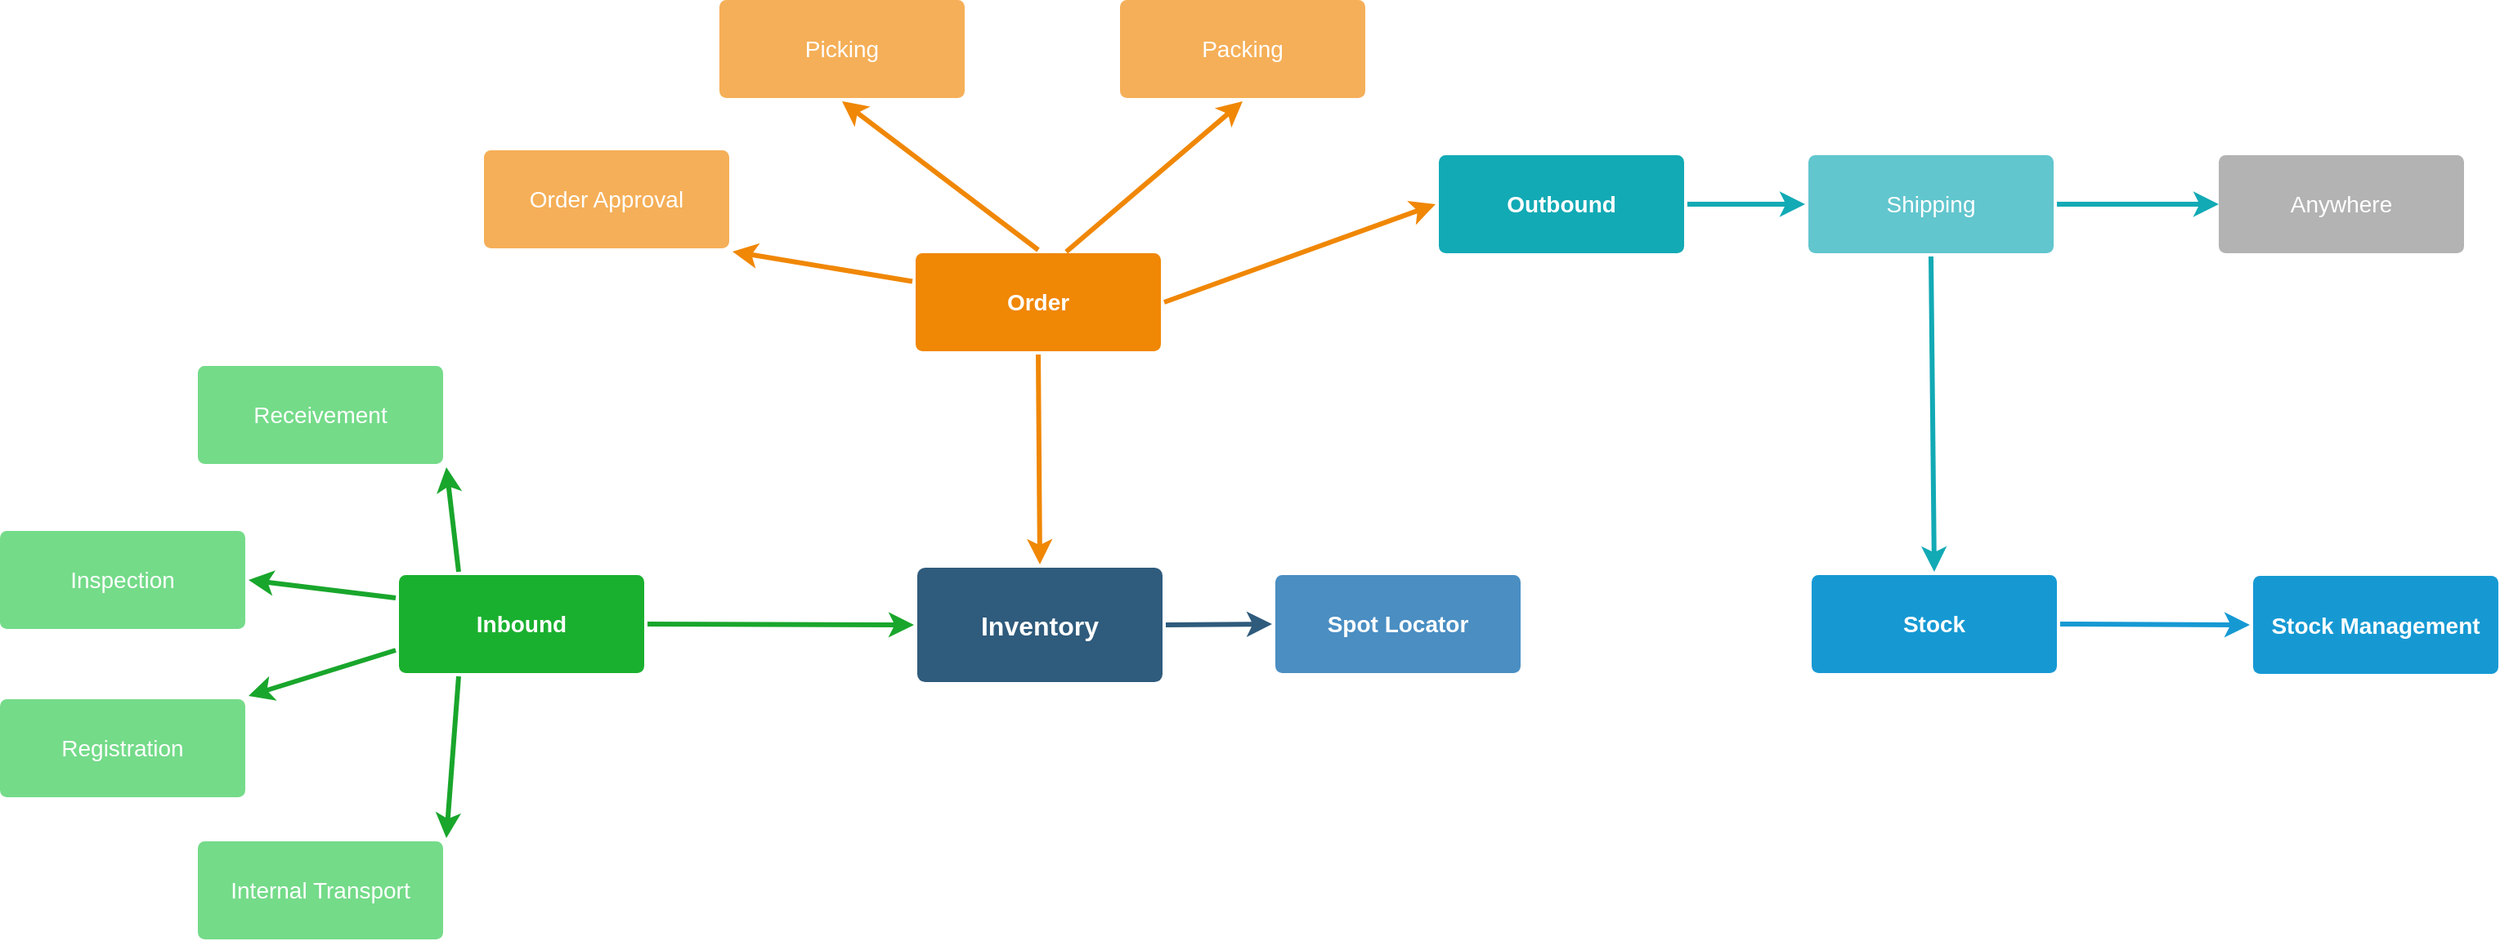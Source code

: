 <mxfile version="24.8.4">
  <diagram id="6a731a19-8d31-9384-78a2-239565b7b9f0" name="Page-1">
    <mxGraphModel dx="2087" dy="868" grid="0" gridSize="10" guides="1" tooltips="1" connect="1" arrows="1" fold="1" page="0" pageScale="1" pageWidth="1169" pageHeight="827" background="none" math="0" shadow="0">
      <root>
        <mxCell id="0" />
        <mxCell id="1" parent="0" />
        <mxCell id="1749" value="Inventory" style="rounded=1;whiteSpace=wrap;html=1;shadow=0;labelBackgroundColor=none;strokeColor=none;strokeWidth=3;fillColor=#2F5B7C;fontFamily=Helvetica;fontSize=16;fontColor=#FFFFFF;align=center;fontStyle=1;spacing=5;arcSize=7;perimeterSpacing=2;" parent="1" vertex="1">
          <mxGeometry x="496" y="379.5" width="150" height="70" as="geometry" />
        </mxCell>
        <mxCell id="1750" value="" style="edgeStyle=none;rounded=1;jumpStyle=none;html=1;shadow=0;labelBackgroundColor=none;startArrow=none;startFill=0;jettySize=auto;orthogonalLoop=1;strokeColor=#19A62C;strokeWidth=3;fontFamily=Helvetica;fontSize=14;fontColor=#FFFFFF;spacing=5;fontStyle=1;fillColor=#b0e3e6;entryX=1;entryY=1;entryDx=0;entryDy=0;exitX=0.25;exitY=0;exitDx=0;exitDy=0;" parent="1" source="1753" target="1756" edge="1">
          <mxGeometry relative="1" as="geometry" />
        </mxCell>
        <mxCell id="1753" value="Inbound" style="rounded=1;whiteSpace=wrap;html=1;shadow=0;labelBackgroundColor=none;strokeColor=none;strokeWidth=3;fillColor=#1AB02F;fontFamily=Helvetica;fontSize=14;fontColor=#FFFFFF;align=center;spacing=5;fontStyle=1;arcSize=7;perimeterSpacing=2;" parent="1" vertex="1">
          <mxGeometry x="179" y="384" width="150" height="60" as="geometry" />
        </mxCell>
        <mxCell id="1756" value="Receivement" style="rounded=1;whiteSpace=wrap;html=1;shadow=0;labelBackgroundColor=none;strokeColor=none;strokeWidth=3;fillColor=#74DB89;fontFamily=Helvetica;fontSize=14;fontColor=#FFFFFF;align=center;spacing=5;fontStyle=0;arcSize=7;perimeterSpacing=2;" parent="1" vertex="1">
          <mxGeometry x="56" y="256" width="150" height="60" as="geometry" />
        </mxCell>
        <mxCell id="1759" value="" style="edgeStyle=none;rounded=0;jumpStyle=none;html=1;shadow=0;labelBackgroundColor=none;startArrow=none;startFill=0;endArrow=classic;endFill=1;jettySize=auto;orthogonalLoop=1;strokeColor=#1699D3;strokeWidth=3;fontFamily=Helvetica;fontSize=14;fontColor=#FFFFFF;spacing=5;exitX=1;exitY=0.5;exitDx=0;exitDy=0;entryX=0;entryY=0.5;entryDx=0;entryDy=0;" parent="1" source="1760" target="3G03puUOZA4ZQCEQQ0SI-1798" edge="1">
          <mxGeometry relative="1" as="geometry">
            <mxPoint x="1100" y="413" as="targetPoint" />
          </mxGeometry>
        </mxCell>
        <mxCell id="1760" value="Stock" style="rounded=1;whiteSpace=wrap;html=1;shadow=0;labelBackgroundColor=none;strokeColor=none;strokeWidth=3;fillColor=#1699d3;fontFamily=Helvetica;fontSize=14;fontColor=#FFFFFF;align=center;spacing=5;fontStyle=1;arcSize=7;perimeterSpacing=2;" parent="1" vertex="1">
          <mxGeometry x="1043" y="384" width="150" height="60" as="geometry" />
        </mxCell>
        <mxCell id="1764" value="Order" style="rounded=1;whiteSpace=wrap;html=1;shadow=0;labelBackgroundColor=none;strokeColor=none;strokeWidth=3;fillColor=#F08705;fontFamily=Helvetica;fontSize=14;fontColor=#FFFFFF;align=center;spacing=5;fontStyle=1;arcSize=7;perimeterSpacing=2;" parent="1" vertex="1">
          <mxGeometry x="495" y="187" width="150" height="60" as="geometry" />
        </mxCell>
        <mxCell id="1765" value="Order Approval" style="rounded=1;whiteSpace=wrap;html=1;shadow=0;labelBackgroundColor=none;strokeColor=none;strokeWidth=3;fillColor=#f5af58;fontFamily=Helvetica;fontSize=14;fontColor=#FFFFFF;align=center;spacing=5;arcSize=7;perimeterSpacing=2;" parent="1" vertex="1">
          <mxGeometry x="231" y="124" width="150" height="60" as="geometry" />
        </mxCell>
        <mxCell id="1766" value="" style="edgeStyle=none;rounded=0;jumpStyle=none;html=1;shadow=0;labelBackgroundColor=none;startArrow=none;startFill=0;endArrow=classic;endFill=1;jettySize=auto;orthogonalLoop=1;strokeColor=#F08705;strokeWidth=3;fontFamily=Helvetica;fontSize=14;fontColor=#FFFFFF;spacing=5;entryX=1;entryY=1;entryDx=0;entryDy=0;" parent="1" source="1764" target="1765" edge="1">
          <mxGeometry relative="1" as="geometry" />
        </mxCell>
        <mxCell id="1771" value="Outbound" style="rounded=1;whiteSpace=wrap;html=1;shadow=0;labelBackgroundColor=none;strokeColor=none;strokeWidth=3;fillColor=#12aab5;fontFamily=Helvetica;fontSize=14;fontColor=#FFFFFF;align=center;spacing=5;fontStyle=1;arcSize=7;perimeterSpacing=2;" parent="1" vertex="1">
          <mxGeometry x="815" y="127.0" width="150" height="60" as="geometry" />
        </mxCell>
        <mxCell id="1776" value="Shipping" style="rounded=1;whiteSpace=wrap;html=1;shadow=0;labelBackgroundColor=none;strokeColor=none;strokeWidth=3;fillColor=#61c6ce;fontFamily=Helvetica;fontSize=14;fontColor=#FFFFFF;align=center;spacing=5;fontStyle=0;arcSize=7;perimeterSpacing=2;" parent="1" vertex="1">
          <mxGeometry x="1041" y="127" width="150" height="60" as="geometry" />
        </mxCell>
        <mxCell id="1777" value="" style="edgeStyle=none;rounded=1;jumpStyle=none;html=1;shadow=0;labelBackgroundColor=none;startArrow=none;startFill=0;jettySize=auto;orthogonalLoop=1;strokeColor=#12AAB5;strokeWidth=3;fontFamily=Helvetica;fontSize=14;fontColor=#FFFFFF;spacing=5;fontStyle=1;fillColor=#b0e3e6;exitX=1;exitY=0.5;exitDx=0;exitDy=0;" parent="1" source="1771" target="1776" edge="1">
          <mxGeometry relative="1" as="geometry">
            <mxPoint x="1082" y="245" as="sourcePoint" />
          </mxGeometry>
        </mxCell>
        <mxCell id="3G03puUOZA4ZQCEQQ0SI-1779" value="Picking" style="rounded=1;whiteSpace=wrap;html=1;shadow=0;labelBackgroundColor=none;strokeColor=none;strokeWidth=3;fillColor=#f5af58;fontFamily=Helvetica;fontSize=14;fontColor=#FFFFFF;align=center;spacing=5;arcSize=7;perimeterSpacing=2;" parent="1" vertex="1">
          <mxGeometry x="375" y="32" width="150" height="60" as="geometry" />
        </mxCell>
        <mxCell id="3G03puUOZA4ZQCEQQ0SI-1780" value="Inspection" style="rounded=1;whiteSpace=wrap;html=1;shadow=0;labelBackgroundColor=none;strokeColor=none;strokeWidth=3;fillColor=#74DB89;fontFamily=Helvetica;fontSize=14;fontColor=#FFFFFF;align=center;spacing=5;fontStyle=0;arcSize=7;perimeterSpacing=2;" parent="1" vertex="1">
          <mxGeometry x="-65" y="357" width="150" height="60" as="geometry" />
        </mxCell>
        <mxCell id="3G03puUOZA4ZQCEQQ0SI-1783" value="" style="edgeStyle=none;rounded=1;jumpStyle=none;html=1;shadow=0;labelBackgroundColor=none;startArrow=none;startFill=0;jettySize=auto;orthogonalLoop=1;strokeColor=#19A62C;strokeWidth=3;fontFamily=Helvetica;fontSize=14;fontColor=#FFFFFF;spacing=5;fontStyle=1;fillColor=#b0e3e6;exitX=0;exitY=0.25;exitDx=0;exitDy=0;entryX=1;entryY=0.5;entryDx=0;entryDy=0;" parent="1" source="1753" target="3G03puUOZA4ZQCEQQ0SI-1780" edge="1">
          <mxGeometry relative="1" as="geometry">
            <mxPoint x="248" y="392" as="sourcePoint" />
            <mxPoint x="213" y="319" as="targetPoint" />
          </mxGeometry>
        </mxCell>
        <mxCell id="3G03puUOZA4ZQCEQQ0SI-1786" value="Registration" style="rounded=1;whiteSpace=wrap;html=1;shadow=0;labelBackgroundColor=none;strokeColor=none;strokeWidth=3;fillColor=#74DB89;fontFamily=Helvetica;fontSize=14;fontColor=#FFFFFF;align=center;spacing=5;fontStyle=0;arcSize=7;perimeterSpacing=2;" parent="1" vertex="1">
          <mxGeometry x="-65" y="460" width="150" height="60" as="geometry" />
        </mxCell>
        <mxCell id="3G03puUOZA4ZQCEQQ0SI-1787" value="" style="edgeStyle=none;rounded=1;jumpStyle=none;html=1;shadow=0;labelBackgroundColor=none;startArrow=none;startFill=0;jettySize=auto;orthogonalLoop=1;strokeColor=#19A62C;strokeWidth=3;fontFamily=Helvetica;fontSize=14;fontColor=#FFFFFF;spacing=5;fontStyle=1;fillColor=#b0e3e6;exitX=0;exitY=0.75;exitDx=0;exitDy=0;entryX=1;entryY=0;entryDx=0;entryDy=0;" parent="1" source="1753" target="3G03puUOZA4ZQCEQQ0SI-1786" edge="1">
          <mxGeometry relative="1" as="geometry">
            <mxPoint x="187" y="392" as="sourcePoint" />
            <mxPoint x="124" y="364" as="targetPoint" />
          </mxGeometry>
        </mxCell>
        <mxCell id="3G03puUOZA4ZQCEQQ0SI-1788" value="" style="edgeStyle=none;rounded=0;jumpStyle=none;html=1;shadow=0;labelBackgroundColor=none;startArrow=none;startFill=0;endArrow=classic;endFill=1;jettySize=auto;orthogonalLoop=1;strokeColor=#F08705;strokeWidth=3;fontFamily=Helvetica;fontSize=14;fontColor=#FFFFFF;spacing=5;entryX=0.5;entryY=1;entryDx=0;entryDy=0;exitX=0.5;exitY=0;exitDx=0;exitDy=0;" parent="1" source="1764" target="3G03puUOZA4ZQCEQQ0SI-1779" edge="1">
          <mxGeometry relative="1" as="geometry">
            <mxPoint x="513" y="195" as="sourcePoint" />
            <mxPoint x="435" y="158" as="targetPoint" />
          </mxGeometry>
        </mxCell>
        <mxCell id="3G03puUOZA4ZQCEQQ0SI-1789" value="Packing" style="rounded=1;whiteSpace=wrap;html=1;shadow=0;labelBackgroundColor=none;strokeColor=none;strokeWidth=3;fillColor=#f5af58;fontFamily=Helvetica;fontSize=14;fontColor=#FFFFFF;align=center;spacing=5;arcSize=7;perimeterSpacing=2;" parent="1" vertex="1">
          <mxGeometry x="620" y="32" width="150" height="60" as="geometry" />
        </mxCell>
        <mxCell id="3G03puUOZA4ZQCEQQ0SI-1790" value="" style="edgeStyle=none;rounded=0;jumpStyle=none;html=1;shadow=0;labelBackgroundColor=none;startArrow=none;startFill=0;endArrow=classic;endFill=1;jettySize=auto;orthogonalLoop=1;strokeColor=#F08705;strokeWidth=3;fontFamily=Helvetica;fontSize=14;fontColor=#FFFFFF;spacing=5;entryX=0.5;entryY=1;entryDx=0;entryDy=0;exitX=0.611;exitY=0.017;exitDx=0;exitDy=0;exitPerimeter=0;" parent="1" source="1764" target="3G03puUOZA4ZQCEQQ0SI-1789" edge="1">
          <mxGeometry relative="1" as="geometry">
            <mxPoint x="692" y="173" as="sourcePoint" />
            <mxPoint x="499" y="100" as="targetPoint" />
          </mxGeometry>
        </mxCell>
        <mxCell id="3G03puUOZA4ZQCEQQ0SI-1793" value="" style="edgeStyle=none;rounded=0;jumpStyle=none;html=1;shadow=0;labelBackgroundColor=none;startArrow=none;startFill=0;endArrow=classic;endFill=1;jettySize=auto;orthogonalLoop=1;strokeColor=#F08705;strokeWidth=3;fontFamily=Helvetica;fontSize=14;fontColor=#FFFFFF;spacing=5;exitX=1;exitY=0.5;exitDx=0;exitDy=0;entryX=0;entryY=0.5;entryDx=0;entryDy=0;" parent="1" source="1764" target="1771" edge="1">
          <mxGeometry relative="1" as="geometry">
            <mxPoint x="597" y="196" as="sourcePoint" />
            <mxPoint x="845" y="147" as="targetPoint" />
          </mxGeometry>
        </mxCell>
        <mxCell id="3G03puUOZA4ZQCEQQ0SI-1795" value="" style="edgeStyle=none;rounded=1;jumpStyle=none;html=1;shadow=0;labelBackgroundColor=none;startArrow=none;startFill=0;jettySize=auto;orthogonalLoop=1;strokeColor=#12AAB5;strokeWidth=3;fontFamily=Helvetica;fontSize=14;fontColor=#FFFFFF;spacing=5;fontStyle=1;fillColor=#b0e3e6;exitX=0.5;exitY=1;exitDx=0;exitDy=0;entryX=0.5;entryY=0;entryDx=0;entryDy=0;" parent="1" source="1776" target="1760" edge="1">
          <mxGeometry relative="1" as="geometry">
            <mxPoint x="977" y="167" as="sourcePoint" />
            <mxPoint x="1049" y="167" as="targetPoint" />
          </mxGeometry>
        </mxCell>
        <mxCell id="3G03puUOZA4ZQCEQQ0SI-1796" value="" style="edgeStyle=none;rounded=1;jumpStyle=none;html=1;shadow=0;labelBackgroundColor=none;startArrow=none;startFill=0;jettySize=auto;orthogonalLoop=1;strokeColor=#19A62C;strokeWidth=3;fontFamily=Helvetica;fontSize=14;fontColor=#FFFFFF;spacing=5;fontStyle=1;fillColor=#b0e3e6;entryX=0;entryY=0.5;entryDx=0;entryDy=0;exitX=1;exitY=0.5;exitDx=0;exitDy=0;" parent="1" source="1753" target="1749" edge="1">
          <mxGeometry relative="1" as="geometry">
            <mxPoint x="226" y="392" as="sourcePoint" />
            <mxPoint x="218" y="342" as="targetPoint" />
          </mxGeometry>
        </mxCell>
        <mxCell id="3G03puUOZA4ZQCEQQ0SI-1797" value="" style="edgeStyle=none;rounded=0;jumpStyle=none;html=1;shadow=0;labelBackgroundColor=none;startArrow=none;startFill=0;endArrow=classic;endFill=1;jettySize=auto;orthogonalLoop=1;strokeColor=#F08705;strokeWidth=3;fontFamily=Helvetica;fontSize=14;fontColor=#FFFFFF;spacing=5;entryX=0.5;entryY=0;entryDx=0;entryDy=0;exitX=0.5;exitY=1;exitDx=0;exitDy=0;" parent="1" source="1764" target="1749" edge="1">
          <mxGeometry relative="1" as="geometry">
            <mxPoint x="503" y="214" as="sourcePoint" />
            <mxPoint x="393" y="196" as="targetPoint" />
          </mxGeometry>
        </mxCell>
        <mxCell id="3G03puUOZA4ZQCEQQ0SI-1798" value="Stock Management" style="rounded=1;whiteSpace=wrap;html=1;shadow=0;labelBackgroundColor=none;strokeColor=none;strokeWidth=3;fillColor=#1699d3;fontFamily=Helvetica;fontSize=14;fontColor=#FFFFFF;align=center;spacing=5;fontStyle=1;arcSize=7;perimeterSpacing=2;" parent="1" vertex="1">
          <mxGeometry x="1313" y="384.5" width="150" height="60" as="geometry" />
        </mxCell>
        <mxCell id="3G03puUOZA4ZQCEQQ0SI-1799" value="" style="edgeStyle=none;rounded=1;jumpStyle=none;html=1;shadow=0;labelBackgroundColor=none;startArrow=none;startFill=0;jettySize=auto;orthogonalLoop=1;strokeColor=#12AAB5;strokeWidth=3;fontFamily=Helvetica;fontSize=14;fontColor=#FFFFFF;spacing=5;fontStyle=1;fillColor=#b0e3e6;exitX=1;exitY=0.5;exitDx=0;exitDy=0;" parent="1" source="1776" edge="1">
          <mxGeometry relative="1" as="geometry">
            <mxPoint x="1126" y="199" as="sourcePoint" />
            <mxPoint x="1292" y="157" as="targetPoint" />
          </mxGeometry>
        </mxCell>
        <mxCell id="3G03puUOZA4ZQCEQQ0SI-1800" value="Anywhere" style="rounded=1;whiteSpace=wrap;html=1;shadow=0;labelBackgroundColor=none;strokeColor=none;strokeWidth=3;fillColor=#B3B3B3;fontFamily=Helvetica;fontSize=14;fontColor=#FFFFFF;align=center;spacing=5;fontStyle=0;arcSize=7;perimeterSpacing=2;" parent="1" vertex="1">
          <mxGeometry x="1292" y="127" width="150" height="60" as="geometry" />
        </mxCell>
        <mxCell id="b9-i1VgRnBQhXIx7Qfkc-1777" value="Internal Transport" style="rounded=1;whiteSpace=wrap;html=1;shadow=0;labelBackgroundColor=none;strokeColor=none;strokeWidth=3;fillColor=#74DB89;fontFamily=Helvetica;fontSize=14;fontColor=#FFFFFF;align=center;spacing=5;fontStyle=0;arcSize=7;perimeterSpacing=2;" vertex="1" parent="1">
          <mxGeometry x="56" y="547" width="150" height="60" as="geometry" />
        </mxCell>
        <mxCell id="b9-i1VgRnBQhXIx7Qfkc-1778" value="" style="edgeStyle=none;rounded=1;jumpStyle=none;html=1;shadow=0;labelBackgroundColor=none;startArrow=none;startFill=0;jettySize=auto;orthogonalLoop=1;strokeColor=#19A62C;strokeWidth=3;fontFamily=Helvetica;fontSize=14;fontColor=#FFFFFF;spacing=5;fontStyle=1;fillColor=#b0e3e6;exitX=0.25;exitY=1;exitDx=0;exitDy=0;entryX=1;entryY=0;entryDx=0;entryDy=0;" edge="1" parent="1" source="1753" target="b9-i1VgRnBQhXIx7Qfkc-1777">
          <mxGeometry relative="1" as="geometry">
            <mxPoint x="187" y="440" as="sourcePoint" />
            <mxPoint x="97" y="468" as="targetPoint" />
          </mxGeometry>
        </mxCell>
        <mxCell id="b9-i1VgRnBQhXIx7Qfkc-1779" value="Spot Locator" style="rounded=1;whiteSpace=wrap;html=1;shadow=0;labelBackgroundColor=none;strokeColor=none;strokeWidth=3;fillColor=#4A8EC2;fontFamily=Helvetica;fontSize=14;fontColor=#FFFFFF;align=center;spacing=5;fontStyle=1;arcSize=7;perimeterSpacing=2;" vertex="1" parent="1">
          <mxGeometry x="715" y="384" width="150" height="60" as="geometry" />
        </mxCell>
        <mxCell id="b9-i1VgRnBQhXIx7Qfkc-1780" value="" style="edgeStyle=none;rounded=0;jumpStyle=none;html=1;shadow=0;labelBackgroundColor=none;startArrow=none;startFill=0;endArrow=classic;endFill=1;jettySize=auto;orthogonalLoop=1;strokeColor=#2F5B7C;strokeWidth=3;fontFamily=Helvetica;fontSize=14;fontColor=#FFFFFF;spacing=5;entryX=0;entryY=0.5;entryDx=0;entryDy=0;exitX=1;exitY=0.5;exitDx=0;exitDy=0;" edge="1" parent="1" source="1749" target="b9-i1VgRnBQhXIx7Qfkc-1779">
          <mxGeometry relative="1" as="geometry">
            <mxPoint x="580" y="259" as="sourcePoint" />
            <mxPoint x="581" y="388" as="targetPoint" />
          </mxGeometry>
        </mxCell>
      </root>
    </mxGraphModel>
  </diagram>
</mxfile>

